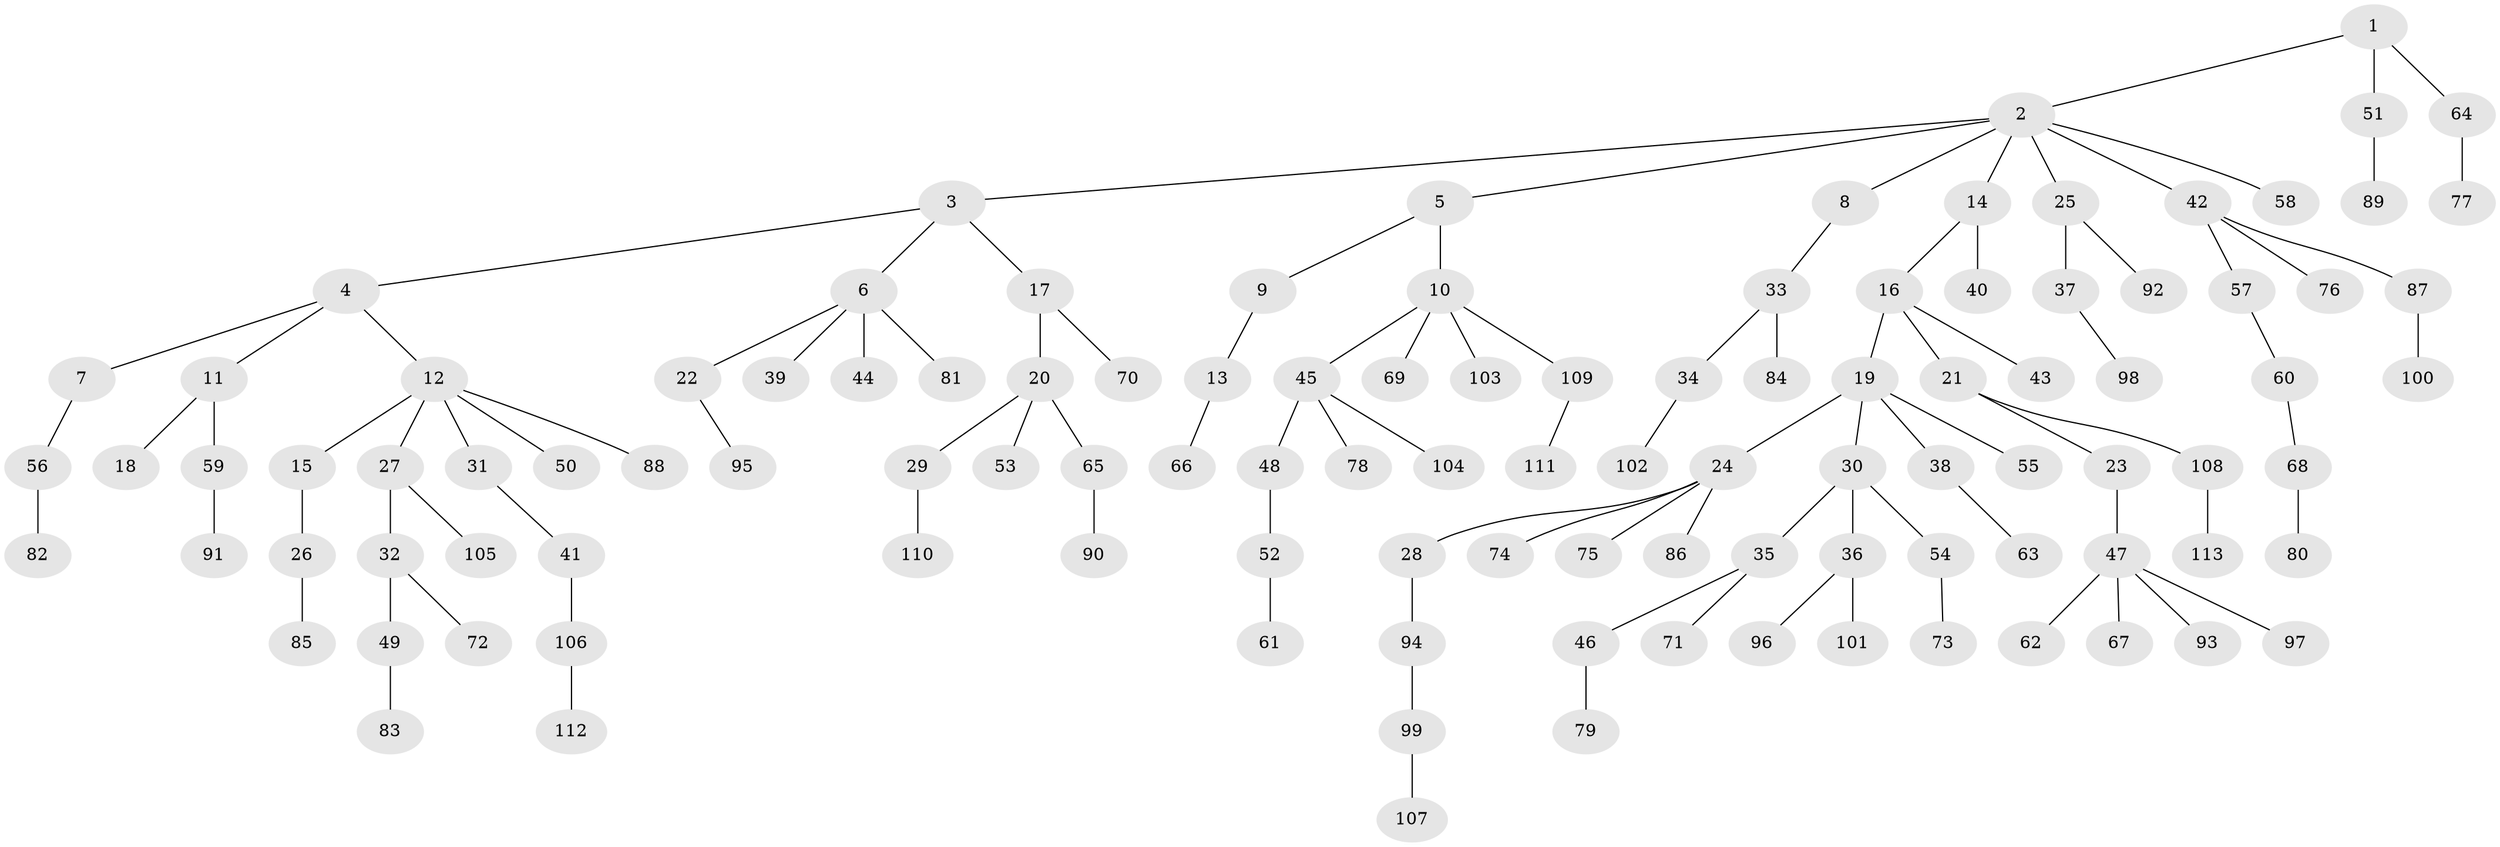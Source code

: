 // Generated by graph-tools (version 1.1) at 2025/15/03/09/25 04:15:40]
// undirected, 113 vertices, 112 edges
graph export_dot {
graph [start="1"]
  node [color=gray90,style=filled];
  1;
  2;
  3;
  4;
  5;
  6;
  7;
  8;
  9;
  10;
  11;
  12;
  13;
  14;
  15;
  16;
  17;
  18;
  19;
  20;
  21;
  22;
  23;
  24;
  25;
  26;
  27;
  28;
  29;
  30;
  31;
  32;
  33;
  34;
  35;
  36;
  37;
  38;
  39;
  40;
  41;
  42;
  43;
  44;
  45;
  46;
  47;
  48;
  49;
  50;
  51;
  52;
  53;
  54;
  55;
  56;
  57;
  58;
  59;
  60;
  61;
  62;
  63;
  64;
  65;
  66;
  67;
  68;
  69;
  70;
  71;
  72;
  73;
  74;
  75;
  76;
  77;
  78;
  79;
  80;
  81;
  82;
  83;
  84;
  85;
  86;
  87;
  88;
  89;
  90;
  91;
  92;
  93;
  94;
  95;
  96;
  97;
  98;
  99;
  100;
  101;
  102;
  103;
  104;
  105;
  106;
  107;
  108;
  109;
  110;
  111;
  112;
  113;
  1 -- 2;
  1 -- 51;
  1 -- 64;
  2 -- 3;
  2 -- 5;
  2 -- 8;
  2 -- 14;
  2 -- 25;
  2 -- 42;
  2 -- 58;
  3 -- 4;
  3 -- 6;
  3 -- 17;
  4 -- 7;
  4 -- 11;
  4 -- 12;
  5 -- 9;
  5 -- 10;
  6 -- 22;
  6 -- 39;
  6 -- 44;
  6 -- 81;
  7 -- 56;
  8 -- 33;
  9 -- 13;
  10 -- 45;
  10 -- 69;
  10 -- 103;
  10 -- 109;
  11 -- 18;
  11 -- 59;
  12 -- 15;
  12 -- 27;
  12 -- 31;
  12 -- 50;
  12 -- 88;
  13 -- 66;
  14 -- 16;
  14 -- 40;
  15 -- 26;
  16 -- 19;
  16 -- 21;
  16 -- 43;
  17 -- 20;
  17 -- 70;
  19 -- 24;
  19 -- 30;
  19 -- 38;
  19 -- 55;
  20 -- 29;
  20 -- 53;
  20 -- 65;
  21 -- 23;
  21 -- 108;
  22 -- 95;
  23 -- 47;
  24 -- 28;
  24 -- 74;
  24 -- 75;
  24 -- 86;
  25 -- 37;
  25 -- 92;
  26 -- 85;
  27 -- 32;
  27 -- 105;
  28 -- 94;
  29 -- 110;
  30 -- 35;
  30 -- 36;
  30 -- 54;
  31 -- 41;
  32 -- 49;
  32 -- 72;
  33 -- 34;
  33 -- 84;
  34 -- 102;
  35 -- 46;
  35 -- 71;
  36 -- 96;
  36 -- 101;
  37 -- 98;
  38 -- 63;
  41 -- 106;
  42 -- 57;
  42 -- 76;
  42 -- 87;
  45 -- 48;
  45 -- 78;
  45 -- 104;
  46 -- 79;
  47 -- 62;
  47 -- 67;
  47 -- 93;
  47 -- 97;
  48 -- 52;
  49 -- 83;
  51 -- 89;
  52 -- 61;
  54 -- 73;
  56 -- 82;
  57 -- 60;
  59 -- 91;
  60 -- 68;
  64 -- 77;
  65 -- 90;
  68 -- 80;
  87 -- 100;
  94 -- 99;
  99 -- 107;
  106 -- 112;
  108 -- 113;
  109 -- 111;
}

